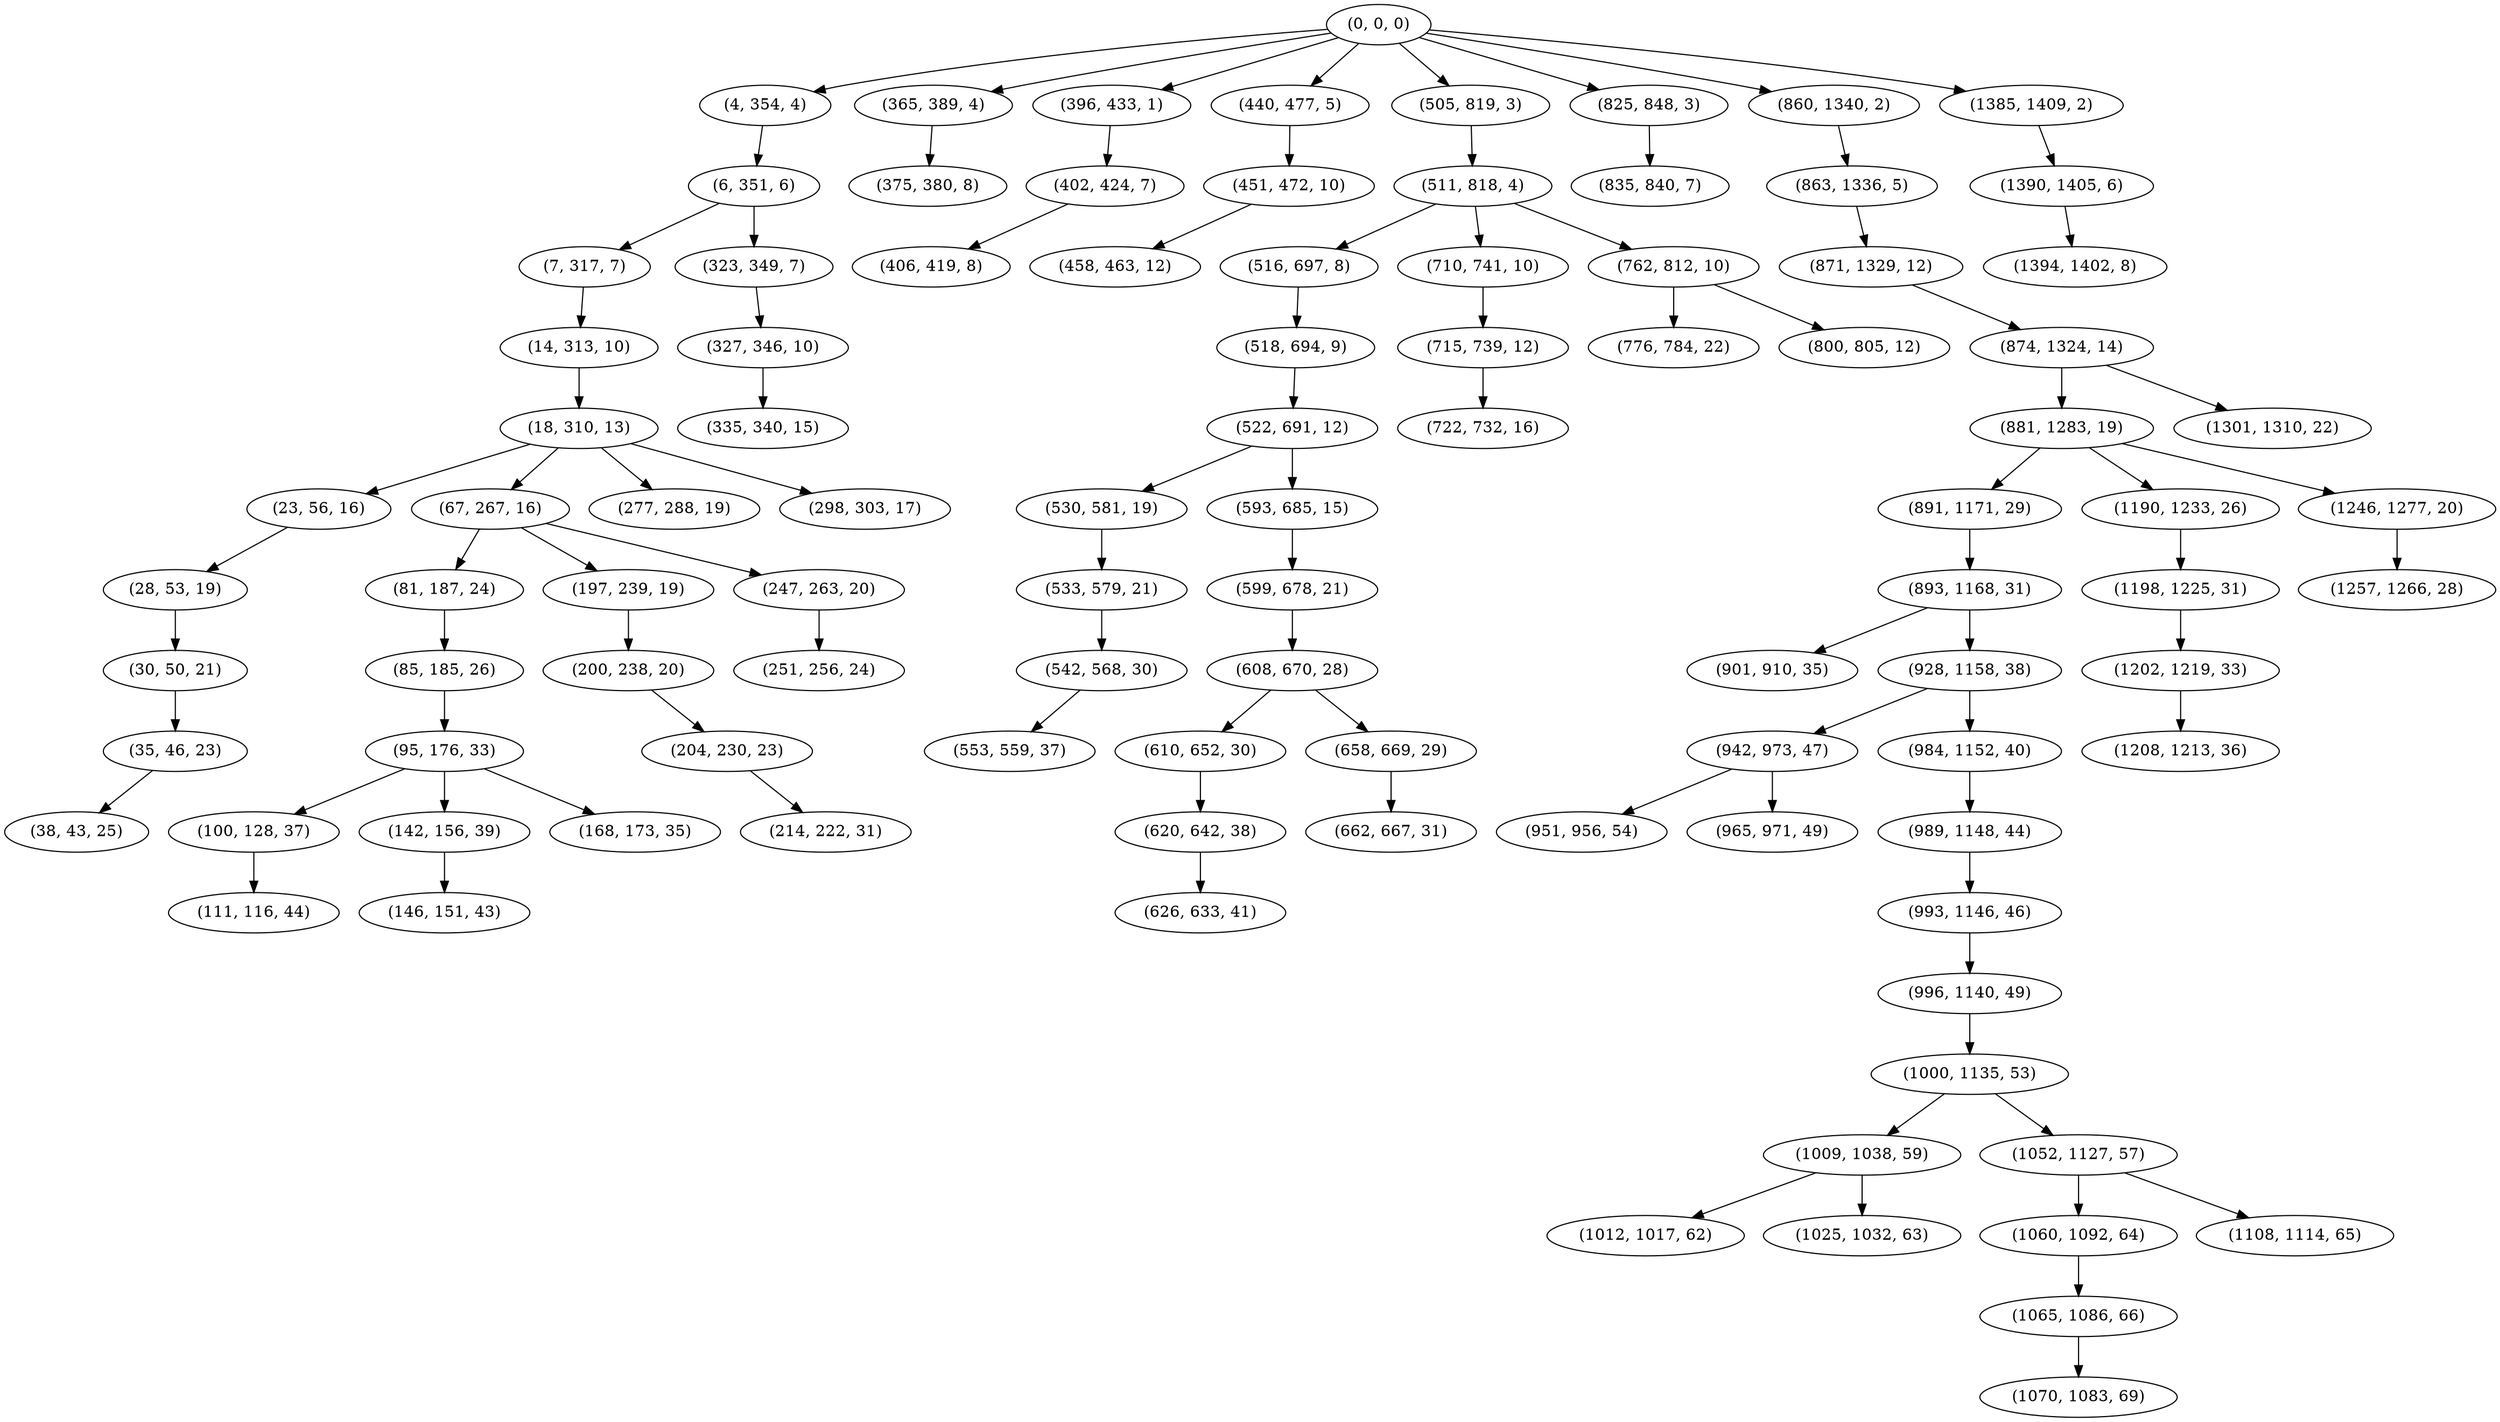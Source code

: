 digraph tree {
    "(0, 0, 0)";
    "(4, 354, 4)";
    "(6, 351, 6)";
    "(7, 317, 7)";
    "(14, 313, 10)";
    "(18, 310, 13)";
    "(23, 56, 16)";
    "(28, 53, 19)";
    "(30, 50, 21)";
    "(35, 46, 23)";
    "(38, 43, 25)";
    "(67, 267, 16)";
    "(81, 187, 24)";
    "(85, 185, 26)";
    "(95, 176, 33)";
    "(100, 128, 37)";
    "(111, 116, 44)";
    "(142, 156, 39)";
    "(146, 151, 43)";
    "(168, 173, 35)";
    "(197, 239, 19)";
    "(200, 238, 20)";
    "(204, 230, 23)";
    "(214, 222, 31)";
    "(247, 263, 20)";
    "(251, 256, 24)";
    "(277, 288, 19)";
    "(298, 303, 17)";
    "(323, 349, 7)";
    "(327, 346, 10)";
    "(335, 340, 15)";
    "(365, 389, 4)";
    "(375, 380, 8)";
    "(396, 433, 1)";
    "(402, 424, 7)";
    "(406, 419, 8)";
    "(440, 477, 5)";
    "(451, 472, 10)";
    "(458, 463, 12)";
    "(505, 819, 3)";
    "(511, 818, 4)";
    "(516, 697, 8)";
    "(518, 694, 9)";
    "(522, 691, 12)";
    "(530, 581, 19)";
    "(533, 579, 21)";
    "(542, 568, 30)";
    "(553, 559, 37)";
    "(593, 685, 15)";
    "(599, 678, 21)";
    "(608, 670, 28)";
    "(610, 652, 30)";
    "(620, 642, 38)";
    "(626, 633, 41)";
    "(658, 669, 29)";
    "(662, 667, 31)";
    "(710, 741, 10)";
    "(715, 739, 12)";
    "(722, 732, 16)";
    "(762, 812, 10)";
    "(776, 784, 22)";
    "(800, 805, 12)";
    "(825, 848, 3)";
    "(835, 840, 7)";
    "(860, 1340, 2)";
    "(863, 1336, 5)";
    "(871, 1329, 12)";
    "(874, 1324, 14)";
    "(881, 1283, 19)";
    "(891, 1171, 29)";
    "(893, 1168, 31)";
    "(901, 910, 35)";
    "(928, 1158, 38)";
    "(942, 973, 47)";
    "(951, 956, 54)";
    "(965, 971, 49)";
    "(984, 1152, 40)";
    "(989, 1148, 44)";
    "(993, 1146, 46)";
    "(996, 1140, 49)";
    "(1000, 1135, 53)";
    "(1009, 1038, 59)";
    "(1012, 1017, 62)";
    "(1025, 1032, 63)";
    "(1052, 1127, 57)";
    "(1060, 1092, 64)";
    "(1065, 1086, 66)";
    "(1070, 1083, 69)";
    "(1108, 1114, 65)";
    "(1190, 1233, 26)";
    "(1198, 1225, 31)";
    "(1202, 1219, 33)";
    "(1208, 1213, 36)";
    "(1246, 1277, 20)";
    "(1257, 1266, 28)";
    "(1301, 1310, 22)";
    "(1385, 1409, 2)";
    "(1390, 1405, 6)";
    "(1394, 1402, 8)";
    "(0, 0, 0)" -> "(4, 354, 4)";
    "(0, 0, 0)" -> "(365, 389, 4)";
    "(0, 0, 0)" -> "(396, 433, 1)";
    "(0, 0, 0)" -> "(440, 477, 5)";
    "(0, 0, 0)" -> "(505, 819, 3)";
    "(0, 0, 0)" -> "(825, 848, 3)";
    "(0, 0, 0)" -> "(860, 1340, 2)";
    "(0, 0, 0)" -> "(1385, 1409, 2)";
    "(4, 354, 4)" -> "(6, 351, 6)";
    "(6, 351, 6)" -> "(7, 317, 7)";
    "(6, 351, 6)" -> "(323, 349, 7)";
    "(7, 317, 7)" -> "(14, 313, 10)";
    "(14, 313, 10)" -> "(18, 310, 13)";
    "(18, 310, 13)" -> "(23, 56, 16)";
    "(18, 310, 13)" -> "(67, 267, 16)";
    "(18, 310, 13)" -> "(277, 288, 19)";
    "(18, 310, 13)" -> "(298, 303, 17)";
    "(23, 56, 16)" -> "(28, 53, 19)";
    "(28, 53, 19)" -> "(30, 50, 21)";
    "(30, 50, 21)" -> "(35, 46, 23)";
    "(35, 46, 23)" -> "(38, 43, 25)";
    "(67, 267, 16)" -> "(81, 187, 24)";
    "(67, 267, 16)" -> "(197, 239, 19)";
    "(67, 267, 16)" -> "(247, 263, 20)";
    "(81, 187, 24)" -> "(85, 185, 26)";
    "(85, 185, 26)" -> "(95, 176, 33)";
    "(95, 176, 33)" -> "(100, 128, 37)";
    "(95, 176, 33)" -> "(142, 156, 39)";
    "(95, 176, 33)" -> "(168, 173, 35)";
    "(100, 128, 37)" -> "(111, 116, 44)";
    "(142, 156, 39)" -> "(146, 151, 43)";
    "(197, 239, 19)" -> "(200, 238, 20)";
    "(200, 238, 20)" -> "(204, 230, 23)";
    "(204, 230, 23)" -> "(214, 222, 31)";
    "(247, 263, 20)" -> "(251, 256, 24)";
    "(323, 349, 7)" -> "(327, 346, 10)";
    "(327, 346, 10)" -> "(335, 340, 15)";
    "(365, 389, 4)" -> "(375, 380, 8)";
    "(396, 433, 1)" -> "(402, 424, 7)";
    "(402, 424, 7)" -> "(406, 419, 8)";
    "(440, 477, 5)" -> "(451, 472, 10)";
    "(451, 472, 10)" -> "(458, 463, 12)";
    "(505, 819, 3)" -> "(511, 818, 4)";
    "(511, 818, 4)" -> "(516, 697, 8)";
    "(511, 818, 4)" -> "(710, 741, 10)";
    "(511, 818, 4)" -> "(762, 812, 10)";
    "(516, 697, 8)" -> "(518, 694, 9)";
    "(518, 694, 9)" -> "(522, 691, 12)";
    "(522, 691, 12)" -> "(530, 581, 19)";
    "(522, 691, 12)" -> "(593, 685, 15)";
    "(530, 581, 19)" -> "(533, 579, 21)";
    "(533, 579, 21)" -> "(542, 568, 30)";
    "(542, 568, 30)" -> "(553, 559, 37)";
    "(593, 685, 15)" -> "(599, 678, 21)";
    "(599, 678, 21)" -> "(608, 670, 28)";
    "(608, 670, 28)" -> "(610, 652, 30)";
    "(608, 670, 28)" -> "(658, 669, 29)";
    "(610, 652, 30)" -> "(620, 642, 38)";
    "(620, 642, 38)" -> "(626, 633, 41)";
    "(658, 669, 29)" -> "(662, 667, 31)";
    "(710, 741, 10)" -> "(715, 739, 12)";
    "(715, 739, 12)" -> "(722, 732, 16)";
    "(762, 812, 10)" -> "(776, 784, 22)";
    "(762, 812, 10)" -> "(800, 805, 12)";
    "(825, 848, 3)" -> "(835, 840, 7)";
    "(860, 1340, 2)" -> "(863, 1336, 5)";
    "(863, 1336, 5)" -> "(871, 1329, 12)";
    "(871, 1329, 12)" -> "(874, 1324, 14)";
    "(874, 1324, 14)" -> "(881, 1283, 19)";
    "(874, 1324, 14)" -> "(1301, 1310, 22)";
    "(881, 1283, 19)" -> "(891, 1171, 29)";
    "(881, 1283, 19)" -> "(1190, 1233, 26)";
    "(881, 1283, 19)" -> "(1246, 1277, 20)";
    "(891, 1171, 29)" -> "(893, 1168, 31)";
    "(893, 1168, 31)" -> "(901, 910, 35)";
    "(893, 1168, 31)" -> "(928, 1158, 38)";
    "(928, 1158, 38)" -> "(942, 973, 47)";
    "(928, 1158, 38)" -> "(984, 1152, 40)";
    "(942, 973, 47)" -> "(951, 956, 54)";
    "(942, 973, 47)" -> "(965, 971, 49)";
    "(984, 1152, 40)" -> "(989, 1148, 44)";
    "(989, 1148, 44)" -> "(993, 1146, 46)";
    "(993, 1146, 46)" -> "(996, 1140, 49)";
    "(996, 1140, 49)" -> "(1000, 1135, 53)";
    "(1000, 1135, 53)" -> "(1009, 1038, 59)";
    "(1000, 1135, 53)" -> "(1052, 1127, 57)";
    "(1009, 1038, 59)" -> "(1012, 1017, 62)";
    "(1009, 1038, 59)" -> "(1025, 1032, 63)";
    "(1052, 1127, 57)" -> "(1060, 1092, 64)";
    "(1052, 1127, 57)" -> "(1108, 1114, 65)";
    "(1060, 1092, 64)" -> "(1065, 1086, 66)";
    "(1065, 1086, 66)" -> "(1070, 1083, 69)";
    "(1190, 1233, 26)" -> "(1198, 1225, 31)";
    "(1198, 1225, 31)" -> "(1202, 1219, 33)";
    "(1202, 1219, 33)" -> "(1208, 1213, 36)";
    "(1246, 1277, 20)" -> "(1257, 1266, 28)";
    "(1385, 1409, 2)" -> "(1390, 1405, 6)";
    "(1390, 1405, 6)" -> "(1394, 1402, 8)";
}
